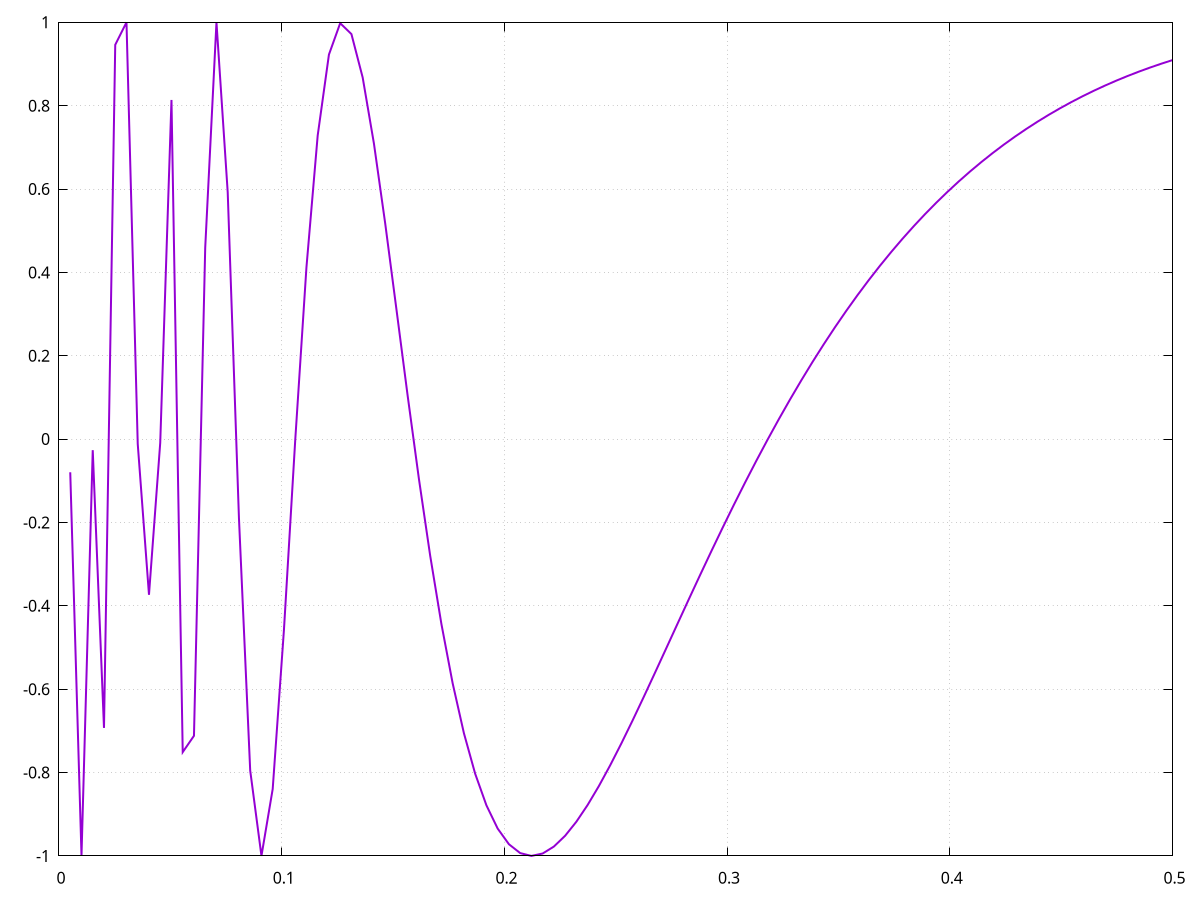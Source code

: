 set term canvas size 400,300 standalone mousing
set out 'Making_an_interactive_plot_for_the_web.html'
unset key
set grid
plot [0:.5] sin(1/x) lw 2

